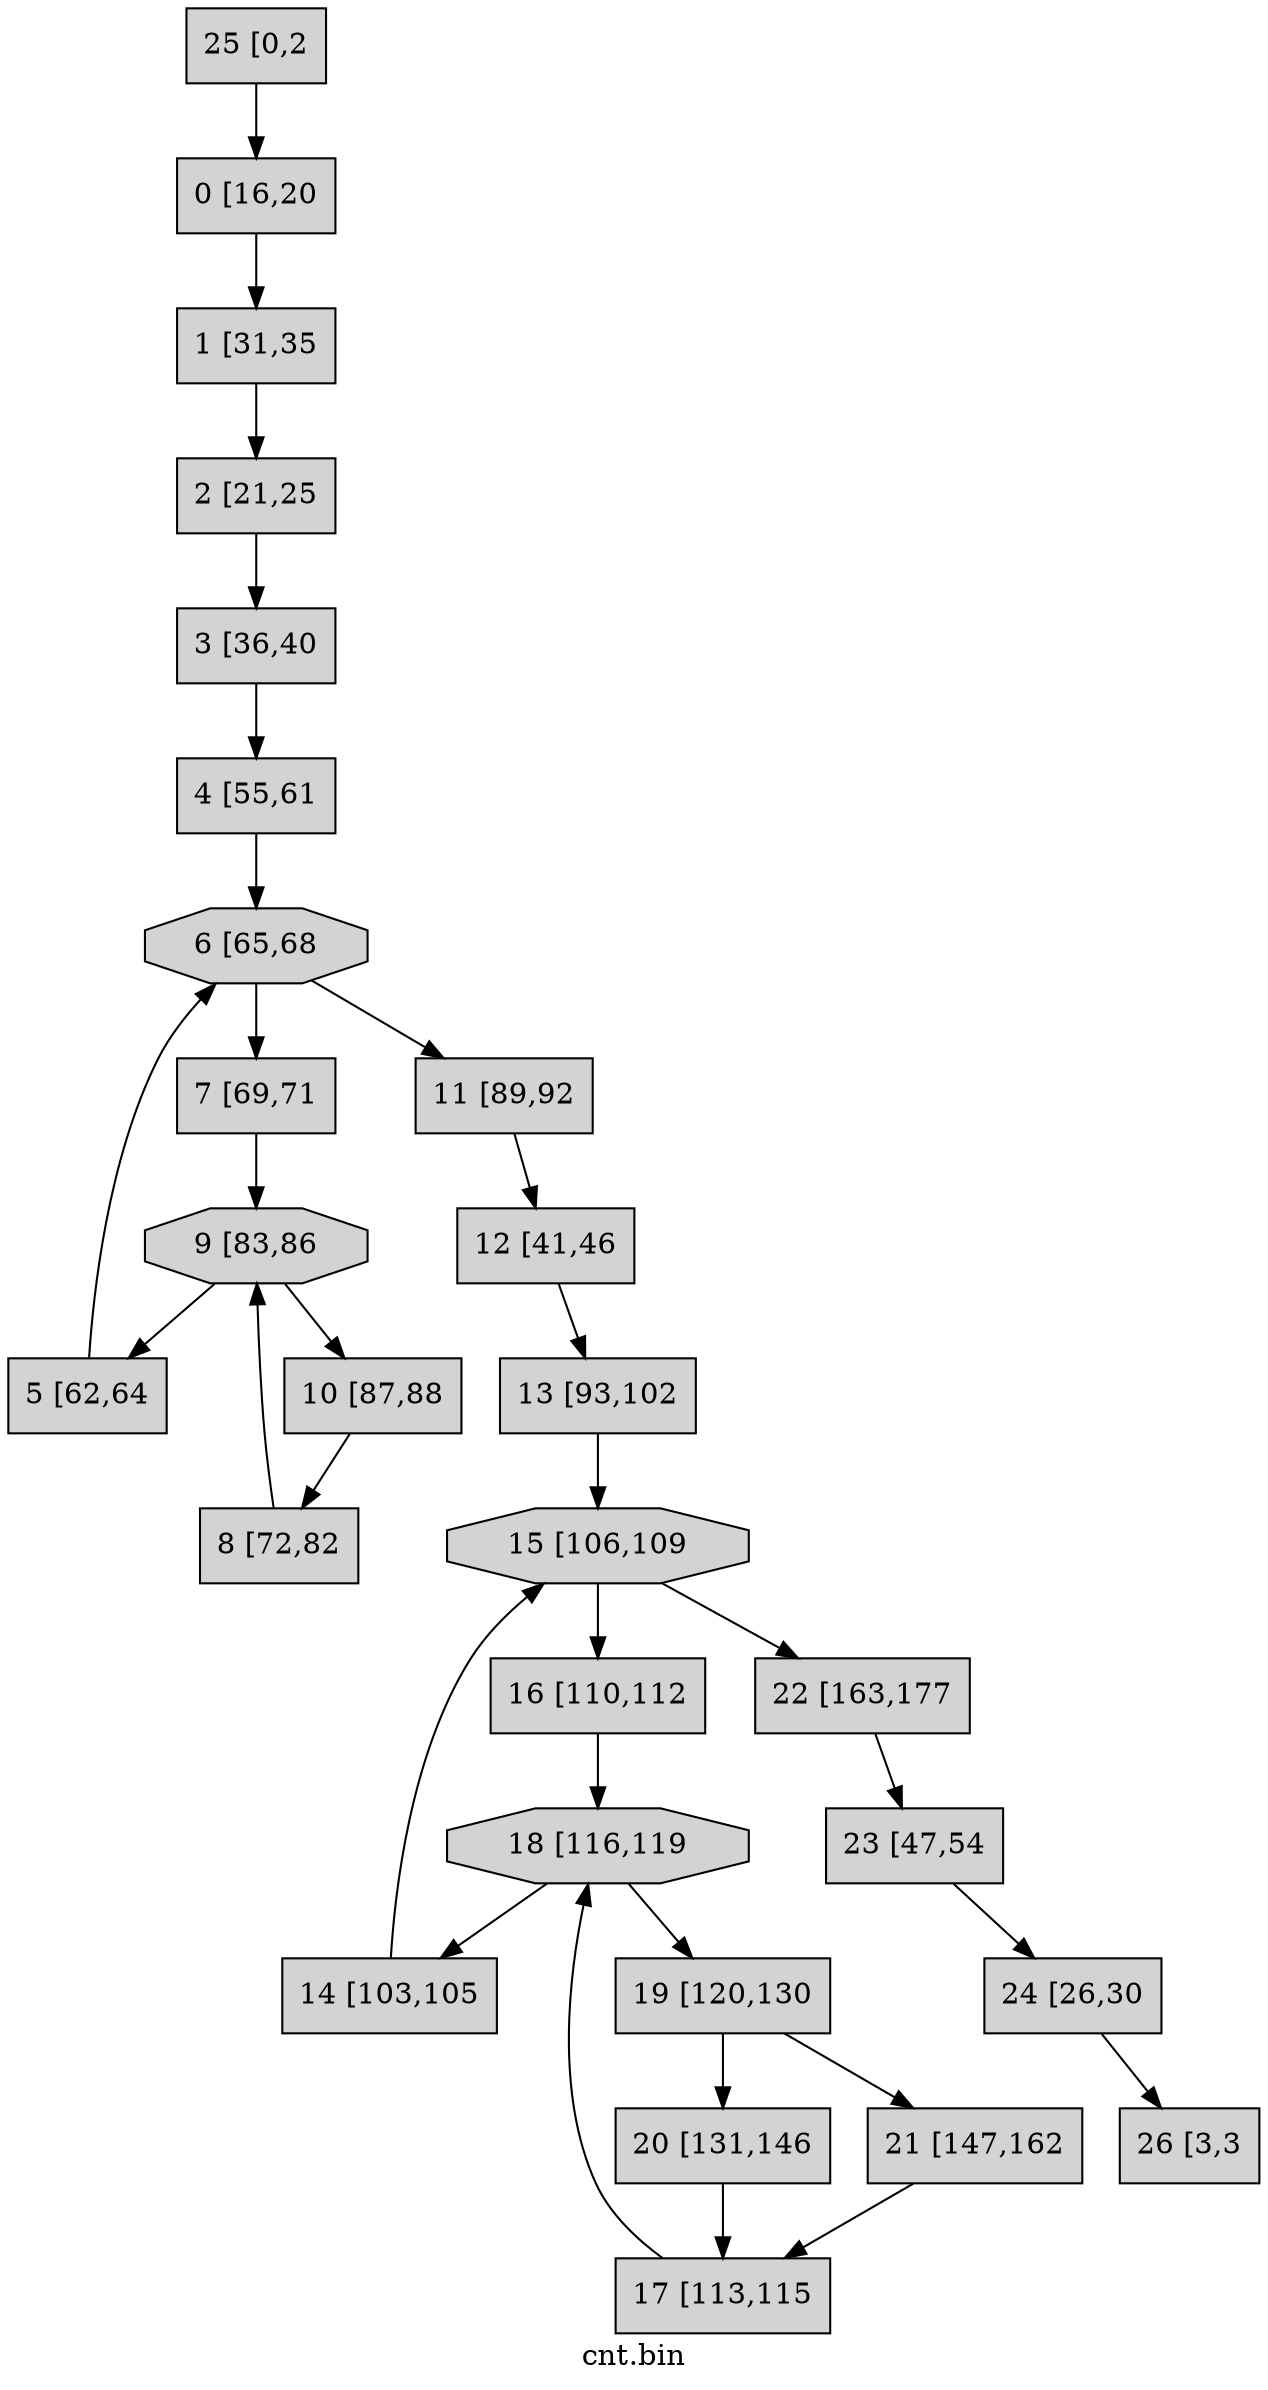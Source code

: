 digraph G {
	label = "cnt.bin" splines=true overlap=false

	"0" [ label = "0 [16,20" style = "filled, solid" shape = "box"]
	"1" [ label = "1 [31,35" style = "filled, solid" shape = "box"]
	"2" [ label = "2 [21,25" style = "filled, solid" shape = "box"]
	"3" [ label = "3 [36,40" style = "filled, solid" shape = "box"]
	"4" [ label = "4 [55,61" style = "filled, solid" shape = "box"]
	"5" [ label = "5 [62,64" style = "filled, solid" shape = "box"]
	"6" [ label = "6 [65,68" style = "filled, solid" shape = "octagon"]
	"7" [ label = "7 [69,71" style = "filled, solid" shape = "box"]
	"8" [ label = "8 [72,82" style = "filled, solid" shape = "box"]
	"9" [ label = "9 [83,86" style = "filled, solid" shape = "octagon"]
	"10" [ label = "10 [87,88" style = "filled, solid" shape = "box"]
	"11" [ label = "11 [89,92" style = "filled, solid" shape = "box"]
	"12" [ label = "12 [41,46" style = "filled, solid" shape = "box"]
	"13" [ label = "13 [93,102" style = "filled, solid" shape = "box"]
	"14" [ label = "14 [103,105" style = "filled, solid" shape = "box"]
	"15" [ label = "15 [106,109" style = "filled, solid" shape = "octagon"]
	"16" [ label = "16 [110,112" style = "filled, solid" shape = "box"]
	"17" [ label = "17 [113,115" style = "filled, solid" shape = "box"]
	"18" [ label = "18 [116,119" style = "filled, solid" shape = "octagon"]
	"19" [ label = "19 [120,130" style = "filled, solid" shape = "box"]
	"20" [ label = "20 [131,146" style = "filled, solid" shape = "box"]
	"21" [ label = "21 [147,162" style = "filled, solid" shape = "box"]
	"22" [ label = "22 [163,177" style = "filled, solid" shape = "box"]
	"23" [ label = "23 [47,54" style = "filled, solid" shape = "box"]
	"24" [ label = "24 [26,30" style = "filled, solid" shape = "box"]
	"25" [ label = "25 [0,2" style = "filled, solid" shape = "box"]
	"26" [ label = "26 [3,3" style = "filled, solid" shape = "box"]
	0 -> 1
	1 -> 2
	2 -> 3
	3 -> 4
	4 -> 6
	5 -> 6
	6 -> 7
	6 -> 11
	7 -> 9
	8 -> 9
	9 -> 10
	9 -> 5
	10 -> 8
	11 -> 12
	12 -> 13
	13 -> 15
	14 -> 15
	15 -> 16
	15 -> 22
	16 -> 18
	17 -> 18
	18 -> 19
	18 -> 14
	19 -> 20
	19 -> 21
	20 -> 17
	21 -> 17
	22 -> 23
	23 -> 24
	24 -> 26
	25 -> 0
}
